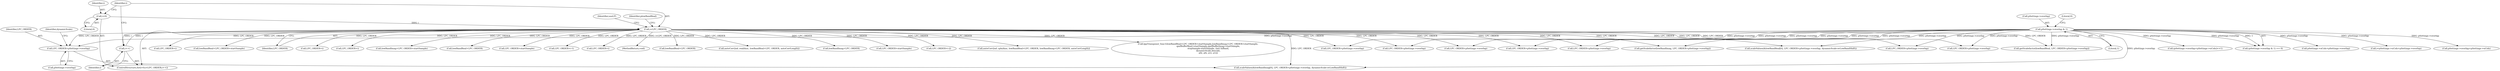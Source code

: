 digraph "0_Android_8e3be529372892e20ccf196809bc73276c822189@pointer" {
"1000706" [label="(Call,LPC_ORDER+pSettings->overlap)"];
"1000465" [label="(Call,i<LPC_ORDER)"];
"1000462" [label="(Call,i=0)"];
"1000468" [label="(Call,i++)"];
"1000538" [label="(Call,pSettings->overlap & 1)"];
"1000708" [label="(Call,pSettings->overlap)"];
"1000498" [label="(Identifier,useLP)"];
"1000618" [label="(Call,LPC_ORDER+pSettings->overlap)"];
"1000538" [label="(Call,pSettings->overlap & 1)"];
"1001757" [label="(Call,LPC_ORDER+i)"];
"1001826" [label="(Call,lowBandReal+LPC_ORDER+startSample)"];
"1000467" [label="(Identifier,LPC_ORDER)"];
"1000601" [label="(Call,getScalefactor(lowBandReal, LPC_ORDER+pSettings->overlap))"];
"1001914" [label="(Call,LPC_ORDER+i)"];
"1000461" [label="(ControlStructure,for(i=0;i<LPC_ORDER;i++))"];
"1000468" [label="(Call,i++)"];
"1001805" [label="(Call,LPC_ORDER+i)"];
"1000638" [label="(Call,LPC_ORDER+pSettings->overlap)"];
"1000603" [label="(Call,LPC_ORDER+pSettings->overlap)"];
"1000550" [label="(Call,(pSettings->overlap+pSettings->nCols)>>1)"];
"1000636" [label="(Call,getScalefactor(lowBandImag, LPC_ORDER+pSettings->overlap))"];
"1000707" [label="(Identifier,LPC_ORDER)"];
"1000466" [label="(Identifier,i)"];
"1001831" [label="(Call,lowBandImag+LPC_ORDER+startSample)"];
"1000706" [label="(Call,LPC_ORDER+pSettings->overlap)"];
"1000718" [label="(Call,LPC_ORDER+pSettings->overlap)"];
"1000537" [label="(Call,(pSettings->overlap & 1) == 0)"];
"1000701" [label="(Call,scaleValues(&lowBandImag[0], LPC_ORDER+pSettings->overlap, dynamicScale-ovLowBandShift))"];
"1000506" [label="(Call,pSettings->nCols+pSettings->overlap)"];
"1000465" [label="(Call,i<LPC_ORDER)"];
"1000462" [label="(Call,i=0)"];
"1000669" [label="(Call,scaleValues(&lowBandReal[0], LPC_ORDER+pSettings->overlap, dynamicScale-ovLowBandShift))"];
"1000712" [label="(Identifier,dynamicScale)"];
"1000686" [label="(Call,LPC_ORDER+pSettings->overlap)"];
"1000752" [label="(Call,lowBandReal+LPC_ORDER)"];
"1001833" [label="(Call,LPC_ORDER+startSample)"];
"1001889" [label="(Call,LPC_ORDER+i-1)"];
"1001770" [label="(Call,LPC_ORDER+i)"];
"1000539" [label="(Call,pSettings->overlap)"];
"1002027" [label="(MethodReturn,void)"];
"1000738" [label="(Call,lowBandReal+LPC_ORDER)"];
"1000749" [label="(Call,autoCorr2nd_real(&ac, lowBandReal+LPC_ORDER, autoCorrLength))"];
"1000741" [label="(Call,lowBandImag+LPC_ORDER)"];
"1001828" [label="(Call,LPC_ORDER+startSample)"];
"1001898" [label="(Call,LPC_ORDER+i-2)"];
"1000469" [label="(Identifier,i)"];
"1000504" [label="(Call,i<pSettings->nCols+pSettings->overlap)"];
"1000735" [label="(Call,autoCorr2nd_cplx(&ac, lowBandReal+LPC_ORDER, lowBandImag+LPC_ORDER, autoCorrLength))"];
"1000551" [label="(Call,pSettings->overlap+pSettings->nCols)"];
"1000653" [label="(Call,LPC_ORDER+pSettings->overlap)"];
"1000474" [label="(Identifier,plowBandReal)"];
"1001825" [label="(Call,lppTransposer_func1(lowBandReal+LPC_ORDER+startSample,lowBandImag+LPC_ORDER+startSample,\n                              qmfBufferReal+startSample,qmfBufferImag+startSample,\n                              stopSample-startSample, (int) hiBand,\n                              dynamicScale,descale,\n                              a0r, a0i, a1r, a1i))"];
"1000543" [label="(Literal,0)"];
"1000674" [label="(Call,LPC_ORDER+pSettings->overlap)"];
"1000464" [label="(Literal,0)"];
"1000542" [label="(Literal,1)"];
"1000463" [label="(Identifier,i)"];
"1000706" -> "1000701"  [label="AST: "];
"1000706" -> "1000708"  [label="CFG: "];
"1000707" -> "1000706"  [label="AST: "];
"1000708" -> "1000706"  [label="AST: "];
"1000712" -> "1000706"  [label="CFG: "];
"1000465" -> "1000706"  [label="DDG: LPC_ORDER"];
"1000538" -> "1000706"  [label="DDG: pSettings->overlap"];
"1000465" -> "1000461"  [label="AST: "];
"1000465" -> "1000467"  [label="CFG: "];
"1000466" -> "1000465"  [label="AST: "];
"1000467" -> "1000465"  [label="AST: "];
"1000474" -> "1000465"  [label="CFG: "];
"1000498" -> "1000465"  [label="CFG: "];
"1000465" -> "1002027"  [label="DDG: i<LPC_ORDER"];
"1000462" -> "1000465"  [label="DDG: i"];
"1000468" -> "1000465"  [label="DDG: i"];
"1000465" -> "1000468"  [label="DDG: i"];
"1000465" -> "1000601"  [label="DDG: LPC_ORDER"];
"1000465" -> "1000603"  [label="DDG: LPC_ORDER"];
"1000465" -> "1000618"  [label="DDG: LPC_ORDER"];
"1000465" -> "1000636"  [label="DDG: LPC_ORDER"];
"1000465" -> "1000638"  [label="DDG: LPC_ORDER"];
"1000465" -> "1000653"  [label="DDG: LPC_ORDER"];
"1000465" -> "1000669"  [label="DDG: LPC_ORDER"];
"1000465" -> "1000674"  [label="DDG: LPC_ORDER"];
"1000465" -> "1000686"  [label="DDG: LPC_ORDER"];
"1000465" -> "1000701"  [label="DDG: LPC_ORDER"];
"1000465" -> "1000718"  [label="DDG: LPC_ORDER"];
"1000465" -> "1000735"  [label="DDG: LPC_ORDER"];
"1000465" -> "1000738"  [label="DDG: LPC_ORDER"];
"1000465" -> "1000741"  [label="DDG: LPC_ORDER"];
"1000465" -> "1000749"  [label="DDG: LPC_ORDER"];
"1000465" -> "1000752"  [label="DDG: LPC_ORDER"];
"1000465" -> "1001757"  [label="DDG: LPC_ORDER"];
"1000465" -> "1001770"  [label="DDG: LPC_ORDER"];
"1000465" -> "1001805"  [label="DDG: LPC_ORDER"];
"1000465" -> "1001825"  [label="DDG: LPC_ORDER"];
"1000465" -> "1001826"  [label="DDG: LPC_ORDER"];
"1000465" -> "1001828"  [label="DDG: LPC_ORDER"];
"1000465" -> "1001831"  [label="DDG: LPC_ORDER"];
"1000465" -> "1001833"  [label="DDG: LPC_ORDER"];
"1000465" -> "1001889"  [label="DDG: LPC_ORDER"];
"1000465" -> "1001898"  [label="DDG: LPC_ORDER"];
"1000465" -> "1001914"  [label="DDG: LPC_ORDER"];
"1000462" -> "1000461"  [label="AST: "];
"1000462" -> "1000464"  [label="CFG: "];
"1000463" -> "1000462"  [label="AST: "];
"1000464" -> "1000462"  [label="AST: "];
"1000466" -> "1000462"  [label="CFG: "];
"1000468" -> "1000461"  [label="AST: "];
"1000468" -> "1000469"  [label="CFG: "];
"1000469" -> "1000468"  [label="AST: "];
"1000466" -> "1000468"  [label="CFG: "];
"1000538" -> "1000537"  [label="AST: "];
"1000538" -> "1000542"  [label="CFG: "];
"1000539" -> "1000538"  [label="AST: "];
"1000542" -> "1000538"  [label="AST: "];
"1000543" -> "1000538"  [label="CFG: "];
"1000538" -> "1000504"  [label="DDG: pSettings->overlap"];
"1000538" -> "1000506"  [label="DDG: pSettings->overlap"];
"1000538" -> "1000537"  [label="DDG: pSettings->overlap"];
"1000538" -> "1000537"  [label="DDG: 1"];
"1000538" -> "1000550"  [label="DDG: pSettings->overlap"];
"1000538" -> "1000551"  [label="DDG: pSettings->overlap"];
"1000538" -> "1000601"  [label="DDG: pSettings->overlap"];
"1000538" -> "1000603"  [label="DDG: pSettings->overlap"];
"1000538" -> "1000618"  [label="DDG: pSettings->overlap"];
"1000538" -> "1000636"  [label="DDG: pSettings->overlap"];
"1000538" -> "1000638"  [label="DDG: pSettings->overlap"];
"1000538" -> "1000653"  [label="DDG: pSettings->overlap"];
"1000538" -> "1000669"  [label="DDG: pSettings->overlap"];
"1000538" -> "1000674"  [label="DDG: pSettings->overlap"];
"1000538" -> "1000686"  [label="DDG: pSettings->overlap"];
"1000538" -> "1000701"  [label="DDG: pSettings->overlap"];
"1000538" -> "1000718"  [label="DDG: pSettings->overlap"];
}
